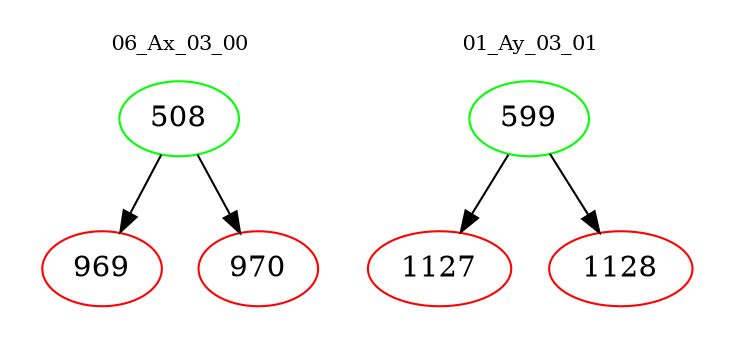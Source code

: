 digraph{
subgraph cluster_0 {
color = white
label = "06_Ax_03_00";
fontsize=10;
T0_508 [label="508", color="green"]
T0_508 -> T0_969 [color="black"]
T0_969 [label="969", color="red"]
T0_508 -> T0_970 [color="black"]
T0_970 [label="970", color="red"]
}
subgraph cluster_1 {
color = white
label = "01_Ay_03_01";
fontsize=10;
T1_599 [label="599", color="green"]
T1_599 -> T1_1127 [color="black"]
T1_1127 [label="1127", color="red"]
T1_599 -> T1_1128 [color="black"]
T1_1128 [label="1128", color="red"]
}
}
